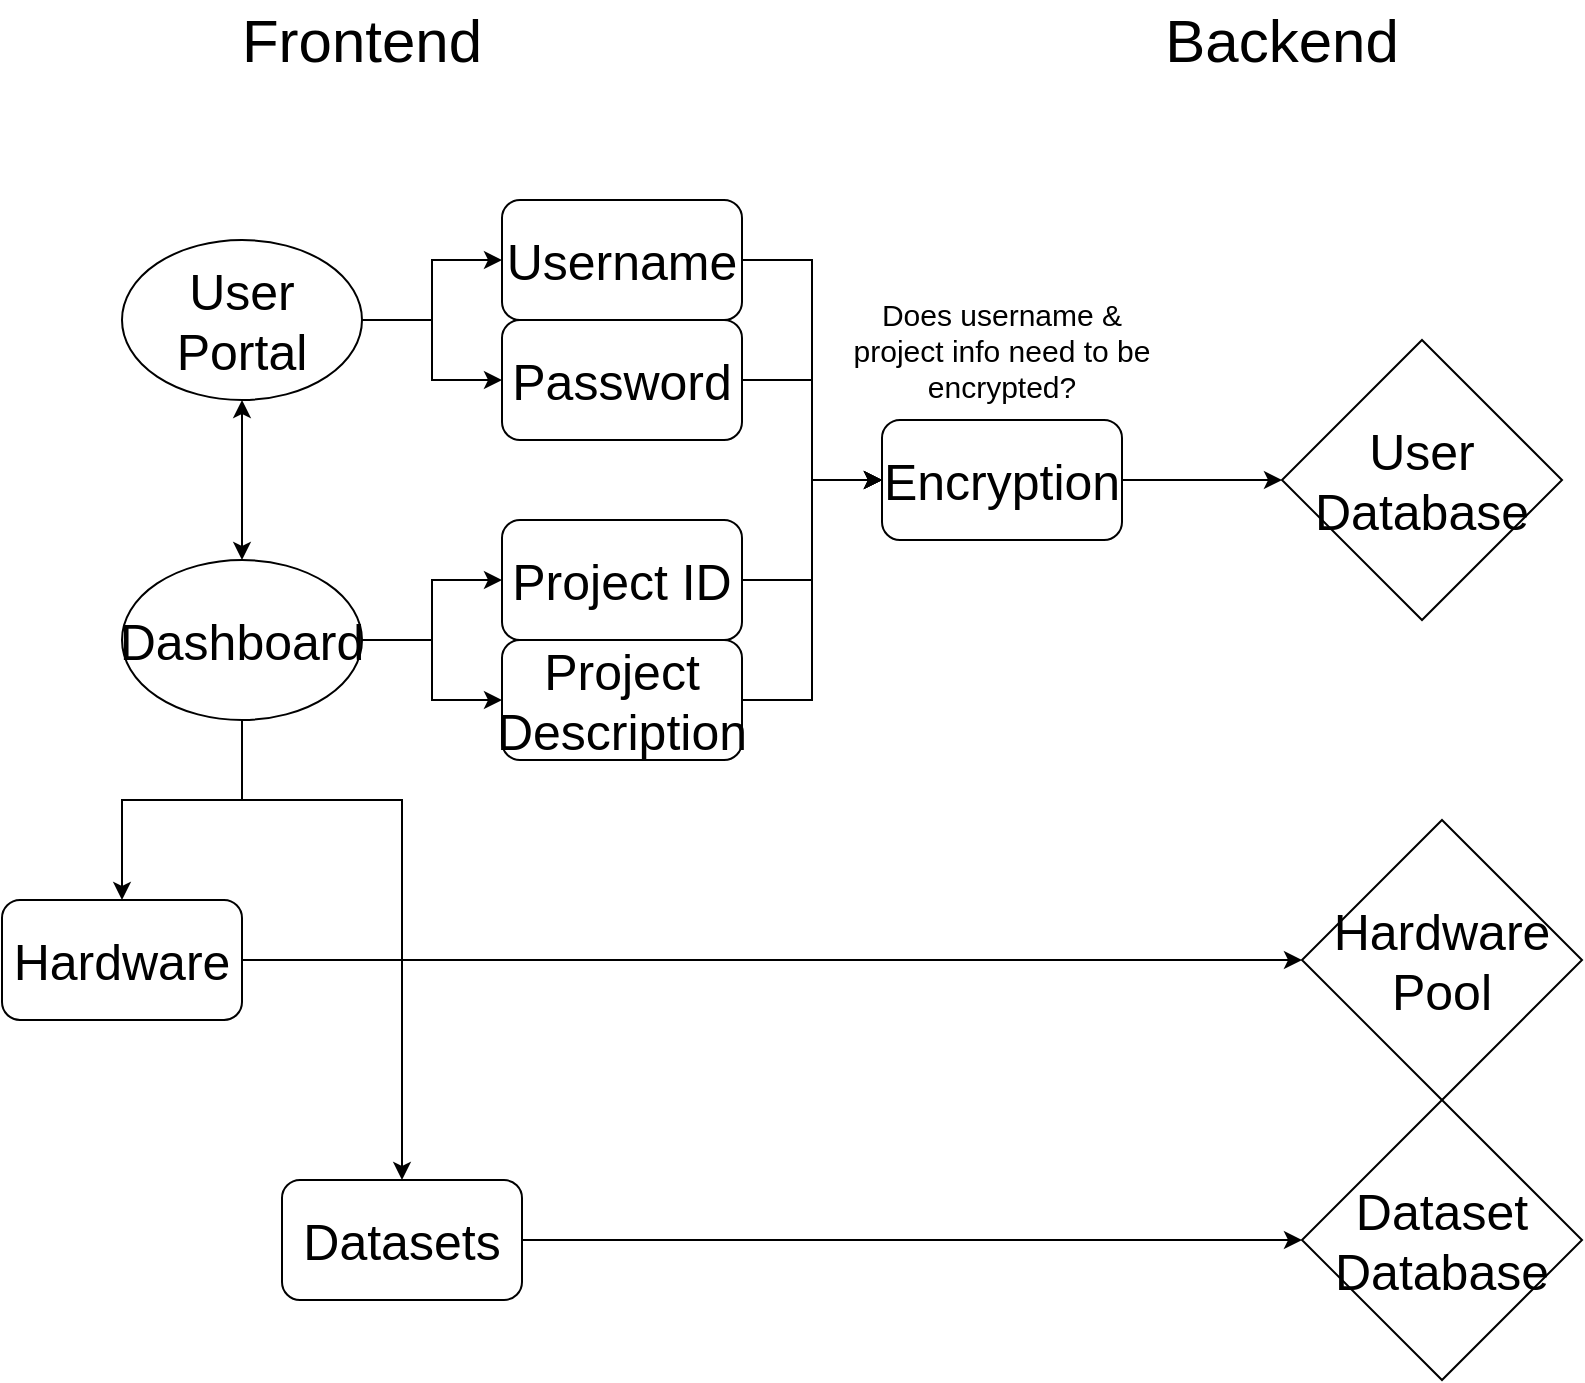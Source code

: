<mxfile version="16.5.6" type="device"><diagram id="usgLI-nfXxK5TUO5Oh24" name="Page-1"><mxGraphModel dx="989" dy="587" grid="1" gridSize="10" guides="1" tooltips="1" connect="1" arrows="1" fold="1" page="1" pageScale="1" pageWidth="850" pageHeight="1100" math="0" shadow="0"><root><mxCell id="0"/><mxCell id="1" parent="0"/><mxCell id="2Oa80ULvj-AS4XDEKxo2-2" value="Frontend" style="text;html=1;strokeColor=none;fillColor=none;align=center;verticalAlign=middle;whiteSpace=wrap;rounded=0;fontSize=30;" vertex="1" parent="1"><mxGeometry x="160" y="20" width="120" height="40" as="geometry"/></mxCell><mxCell id="2Oa80ULvj-AS4XDEKxo2-28" style="edgeStyle=orthogonalEdgeStyle;rounded=0;orthogonalLoop=1;jettySize=auto;html=1;exitX=1;exitY=0.5;exitDx=0;exitDy=0;entryX=0;entryY=0.5;entryDx=0;entryDy=0;fontSize=25;" edge="1" parent="1" source="2Oa80ULvj-AS4XDEKxo2-4" target="2Oa80ULvj-AS4XDEKxo2-21"><mxGeometry relative="1" as="geometry"/></mxCell><mxCell id="2Oa80ULvj-AS4XDEKxo2-29" style="edgeStyle=orthogonalEdgeStyle;rounded=0;orthogonalLoop=1;jettySize=auto;html=1;exitX=1;exitY=0.5;exitDx=0;exitDy=0;fontSize=25;" edge="1" parent="1" source="2Oa80ULvj-AS4XDEKxo2-4" target="2Oa80ULvj-AS4XDEKxo2-22"><mxGeometry relative="1" as="geometry"/></mxCell><mxCell id="2Oa80ULvj-AS4XDEKxo2-4" value="User Portal" style="ellipse;whiteSpace=wrap;html=1;fontSize=25;" vertex="1" parent="1"><mxGeometry x="100" y="140" width="120" height="80" as="geometry"/></mxCell><mxCell id="2Oa80ULvj-AS4XDEKxo2-5" value="Backend" style="text;html=1;strokeColor=none;fillColor=none;align=center;verticalAlign=middle;whiteSpace=wrap;rounded=0;fontSize=30;" vertex="1" parent="1"><mxGeometry x="620" y="20" width="120" height="40" as="geometry"/></mxCell><mxCell id="2Oa80ULvj-AS4XDEKxo2-10" value="" style="endArrow=classic;startArrow=classic;html=1;rounded=0;fontSize=25;entryX=0.5;entryY=1;entryDx=0;entryDy=0;exitX=0.5;exitY=0;exitDx=0;exitDy=0;" edge="1" parent="1" source="2Oa80ULvj-AS4XDEKxo2-16" target="2Oa80ULvj-AS4XDEKxo2-4"><mxGeometry width="50" height="50" relative="1" as="geometry"><mxPoint x="160.0" y="250.0" as="sourcePoint"/><mxPoint x="460" y="280" as="targetPoint"/></mxGeometry></mxCell><mxCell id="2Oa80ULvj-AS4XDEKxo2-51" style="edgeStyle=orthogonalEdgeStyle;rounded=0;orthogonalLoop=1;jettySize=auto;html=1;exitX=1;exitY=0.5;exitDx=0;exitDy=0;fontSize=15;" edge="1" parent="1" source="2Oa80ULvj-AS4XDEKxo2-13" target="2Oa80ULvj-AS4XDEKxo2-50"><mxGeometry relative="1" as="geometry"/></mxCell><mxCell id="2Oa80ULvj-AS4XDEKxo2-13" value="Datasets" style="rounded=1;whiteSpace=wrap;html=1;fontSize=25;" vertex="1" parent="1"><mxGeometry x="180" y="610" width="120" height="60" as="geometry"/></mxCell><mxCell id="2Oa80ULvj-AS4XDEKxo2-49" style="edgeStyle=orthogonalEdgeStyle;rounded=0;orthogonalLoop=1;jettySize=auto;html=1;exitX=1;exitY=0.5;exitDx=0;exitDy=0;fontSize=15;" edge="1" parent="1" source="2Oa80ULvj-AS4XDEKxo2-14" target="2Oa80ULvj-AS4XDEKxo2-48"><mxGeometry relative="1" as="geometry"/></mxCell><mxCell id="2Oa80ULvj-AS4XDEKxo2-14" value="Hardware" style="rounded=1;whiteSpace=wrap;html=1;fontSize=25;" vertex="1" parent="1"><mxGeometry x="40" y="470" width="120" height="60" as="geometry"/></mxCell><mxCell id="2Oa80ULvj-AS4XDEKxo2-18" style="edgeStyle=orthogonalEdgeStyle;rounded=0;orthogonalLoop=1;jettySize=auto;html=1;exitX=0.5;exitY=1;exitDx=0;exitDy=0;entryX=0.5;entryY=0;entryDx=0;entryDy=0;fontSize=25;" edge="1" parent="1" source="2Oa80ULvj-AS4XDEKxo2-16" target="2Oa80ULvj-AS4XDEKxo2-14"><mxGeometry relative="1" as="geometry"><Array as="points"><mxPoint x="160" y="420"/><mxPoint x="100" y="420"/></Array></mxGeometry></mxCell><mxCell id="2Oa80ULvj-AS4XDEKxo2-19" style="edgeStyle=orthogonalEdgeStyle;rounded=0;orthogonalLoop=1;jettySize=auto;html=1;exitX=0.5;exitY=1;exitDx=0;exitDy=0;fontSize=25;" edge="1" parent="1" source="2Oa80ULvj-AS4XDEKxo2-16" target="2Oa80ULvj-AS4XDEKxo2-13"><mxGeometry relative="1" as="geometry"><Array as="points"><mxPoint x="160" y="420"/><mxPoint x="240" y="420"/></Array></mxGeometry></mxCell><mxCell id="2Oa80ULvj-AS4XDEKxo2-42" style="edgeStyle=orthogonalEdgeStyle;rounded=0;orthogonalLoop=1;jettySize=auto;html=1;exitX=1;exitY=0.5;exitDx=0;exitDy=0;entryX=0;entryY=0.5;entryDx=0;entryDy=0;fontSize=15;" edge="1" parent="1" source="2Oa80ULvj-AS4XDEKxo2-16" target="2Oa80ULvj-AS4XDEKxo2-39"><mxGeometry relative="1" as="geometry"/></mxCell><mxCell id="2Oa80ULvj-AS4XDEKxo2-43" style="edgeStyle=orthogonalEdgeStyle;rounded=0;orthogonalLoop=1;jettySize=auto;html=1;exitX=1;exitY=0.5;exitDx=0;exitDy=0;entryX=0;entryY=0.5;entryDx=0;entryDy=0;fontSize=15;" edge="1" parent="1" source="2Oa80ULvj-AS4XDEKxo2-16" target="2Oa80ULvj-AS4XDEKxo2-40"><mxGeometry relative="1" as="geometry"/></mxCell><mxCell id="2Oa80ULvj-AS4XDEKxo2-16" value="Dashboard" style="ellipse;whiteSpace=wrap;html=1;fontSize=25;" vertex="1" parent="1"><mxGeometry x="100" y="300" width="120" height="80" as="geometry"/></mxCell><mxCell id="2Oa80ULvj-AS4XDEKxo2-30" style="edgeStyle=orthogonalEdgeStyle;rounded=0;orthogonalLoop=1;jettySize=auto;html=1;exitX=1;exitY=0.5;exitDx=0;exitDy=0;entryX=0;entryY=0.5;entryDx=0;entryDy=0;fontSize=25;" edge="1" parent="1" source="2Oa80ULvj-AS4XDEKxo2-21" target="2Oa80ULvj-AS4XDEKxo2-27"><mxGeometry relative="1" as="geometry"/></mxCell><mxCell id="2Oa80ULvj-AS4XDEKxo2-21" value="Username" style="rounded=1;whiteSpace=wrap;html=1;fontSize=25;" vertex="1" parent="1"><mxGeometry x="290" y="120" width="120" height="60" as="geometry"/></mxCell><mxCell id="2Oa80ULvj-AS4XDEKxo2-31" style="edgeStyle=orthogonalEdgeStyle;rounded=0;orthogonalLoop=1;jettySize=auto;html=1;exitX=1;exitY=0.5;exitDx=0;exitDy=0;entryX=0;entryY=0.5;entryDx=0;entryDy=0;fontSize=25;" edge="1" parent="1" source="2Oa80ULvj-AS4XDEKxo2-22" target="2Oa80ULvj-AS4XDEKxo2-27"><mxGeometry relative="1" as="geometry"/></mxCell><mxCell id="2Oa80ULvj-AS4XDEKxo2-22" value="Password" style="rounded=1;whiteSpace=wrap;html=1;fontSize=25;" vertex="1" parent="1"><mxGeometry x="290" y="180" width="120" height="60" as="geometry"/></mxCell><mxCell id="2Oa80ULvj-AS4XDEKxo2-46" style="edgeStyle=orthogonalEdgeStyle;rounded=0;orthogonalLoop=1;jettySize=auto;html=1;exitX=1;exitY=0.5;exitDx=0;exitDy=0;fontSize=15;" edge="1" parent="1" source="2Oa80ULvj-AS4XDEKxo2-27" target="2Oa80ULvj-AS4XDEKxo2-34"><mxGeometry relative="1" as="geometry"/></mxCell><mxCell id="2Oa80ULvj-AS4XDEKxo2-27" value="Encryption" style="rounded=1;whiteSpace=wrap;html=1;fontSize=25;" vertex="1" parent="1"><mxGeometry x="480" y="230" width="120" height="60" as="geometry"/></mxCell><mxCell id="2Oa80ULvj-AS4XDEKxo2-34" value="User Database" style="rhombus;whiteSpace=wrap;html=1;fontSize=25;" vertex="1" parent="1"><mxGeometry x="680" y="190" width="140" height="140" as="geometry"/></mxCell><mxCell id="2Oa80ULvj-AS4XDEKxo2-36" value="Does username &amp;amp; project info need to be encrypted?" style="text;html=1;strokeColor=none;fillColor=none;align=center;verticalAlign=middle;whiteSpace=wrap;rounded=0;fontSize=15;" vertex="1" parent="1"><mxGeometry x="455" y="180" width="170" height="30" as="geometry"/></mxCell><mxCell id="2Oa80ULvj-AS4XDEKxo2-44" style="edgeStyle=orthogonalEdgeStyle;rounded=0;orthogonalLoop=1;jettySize=auto;html=1;exitX=1;exitY=0.5;exitDx=0;exitDy=0;entryX=0;entryY=0.5;entryDx=0;entryDy=0;fontSize=15;" edge="1" parent="1" source="2Oa80ULvj-AS4XDEKxo2-39" target="2Oa80ULvj-AS4XDEKxo2-27"><mxGeometry relative="1" as="geometry"/></mxCell><mxCell id="2Oa80ULvj-AS4XDEKxo2-39" value="Project ID" style="rounded=1;whiteSpace=wrap;html=1;fontSize=25;" vertex="1" parent="1"><mxGeometry x="290" y="280" width="120" height="60" as="geometry"/></mxCell><mxCell id="2Oa80ULvj-AS4XDEKxo2-45" style="edgeStyle=orthogonalEdgeStyle;rounded=0;orthogonalLoop=1;jettySize=auto;html=1;exitX=1;exitY=0.5;exitDx=0;exitDy=0;fontSize=15;entryX=0;entryY=0.5;entryDx=0;entryDy=0;" edge="1" parent="1" source="2Oa80ULvj-AS4XDEKxo2-40" target="2Oa80ULvj-AS4XDEKxo2-27"><mxGeometry relative="1" as="geometry"><mxPoint x="570" y="330" as="targetPoint"/></mxGeometry></mxCell><mxCell id="2Oa80ULvj-AS4XDEKxo2-40" value="Project Description" style="rounded=1;whiteSpace=wrap;html=1;fontSize=25;" vertex="1" parent="1"><mxGeometry x="290" y="340" width="120" height="60" as="geometry"/></mxCell><mxCell id="2Oa80ULvj-AS4XDEKxo2-41" style="edgeStyle=orthogonalEdgeStyle;rounded=0;orthogonalLoop=1;jettySize=auto;html=1;exitX=0.5;exitY=1;exitDx=0;exitDy=0;fontSize=15;" edge="1" parent="1" source="2Oa80ULvj-AS4XDEKxo2-39" target="2Oa80ULvj-AS4XDEKxo2-39"><mxGeometry relative="1" as="geometry"/></mxCell><mxCell id="2Oa80ULvj-AS4XDEKxo2-48" value="Hardware Pool" style="rhombus;whiteSpace=wrap;html=1;fontSize=25;" vertex="1" parent="1"><mxGeometry x="690" y="430" width="140" height="140" as="geometry"/></mxCell><mxCell id="2Oa80ULvj-AS4XDEKxo2-50" value="Dataset Database" style="rhombus;whiteSpace=wrap;html=1;fontSize=25;" vertex="1" parent="1"><mxGeometry x="690" y="570" width="140" height="140" as="geometry"/></mxCell></root></mxGraphModel></diagram></mxfile>